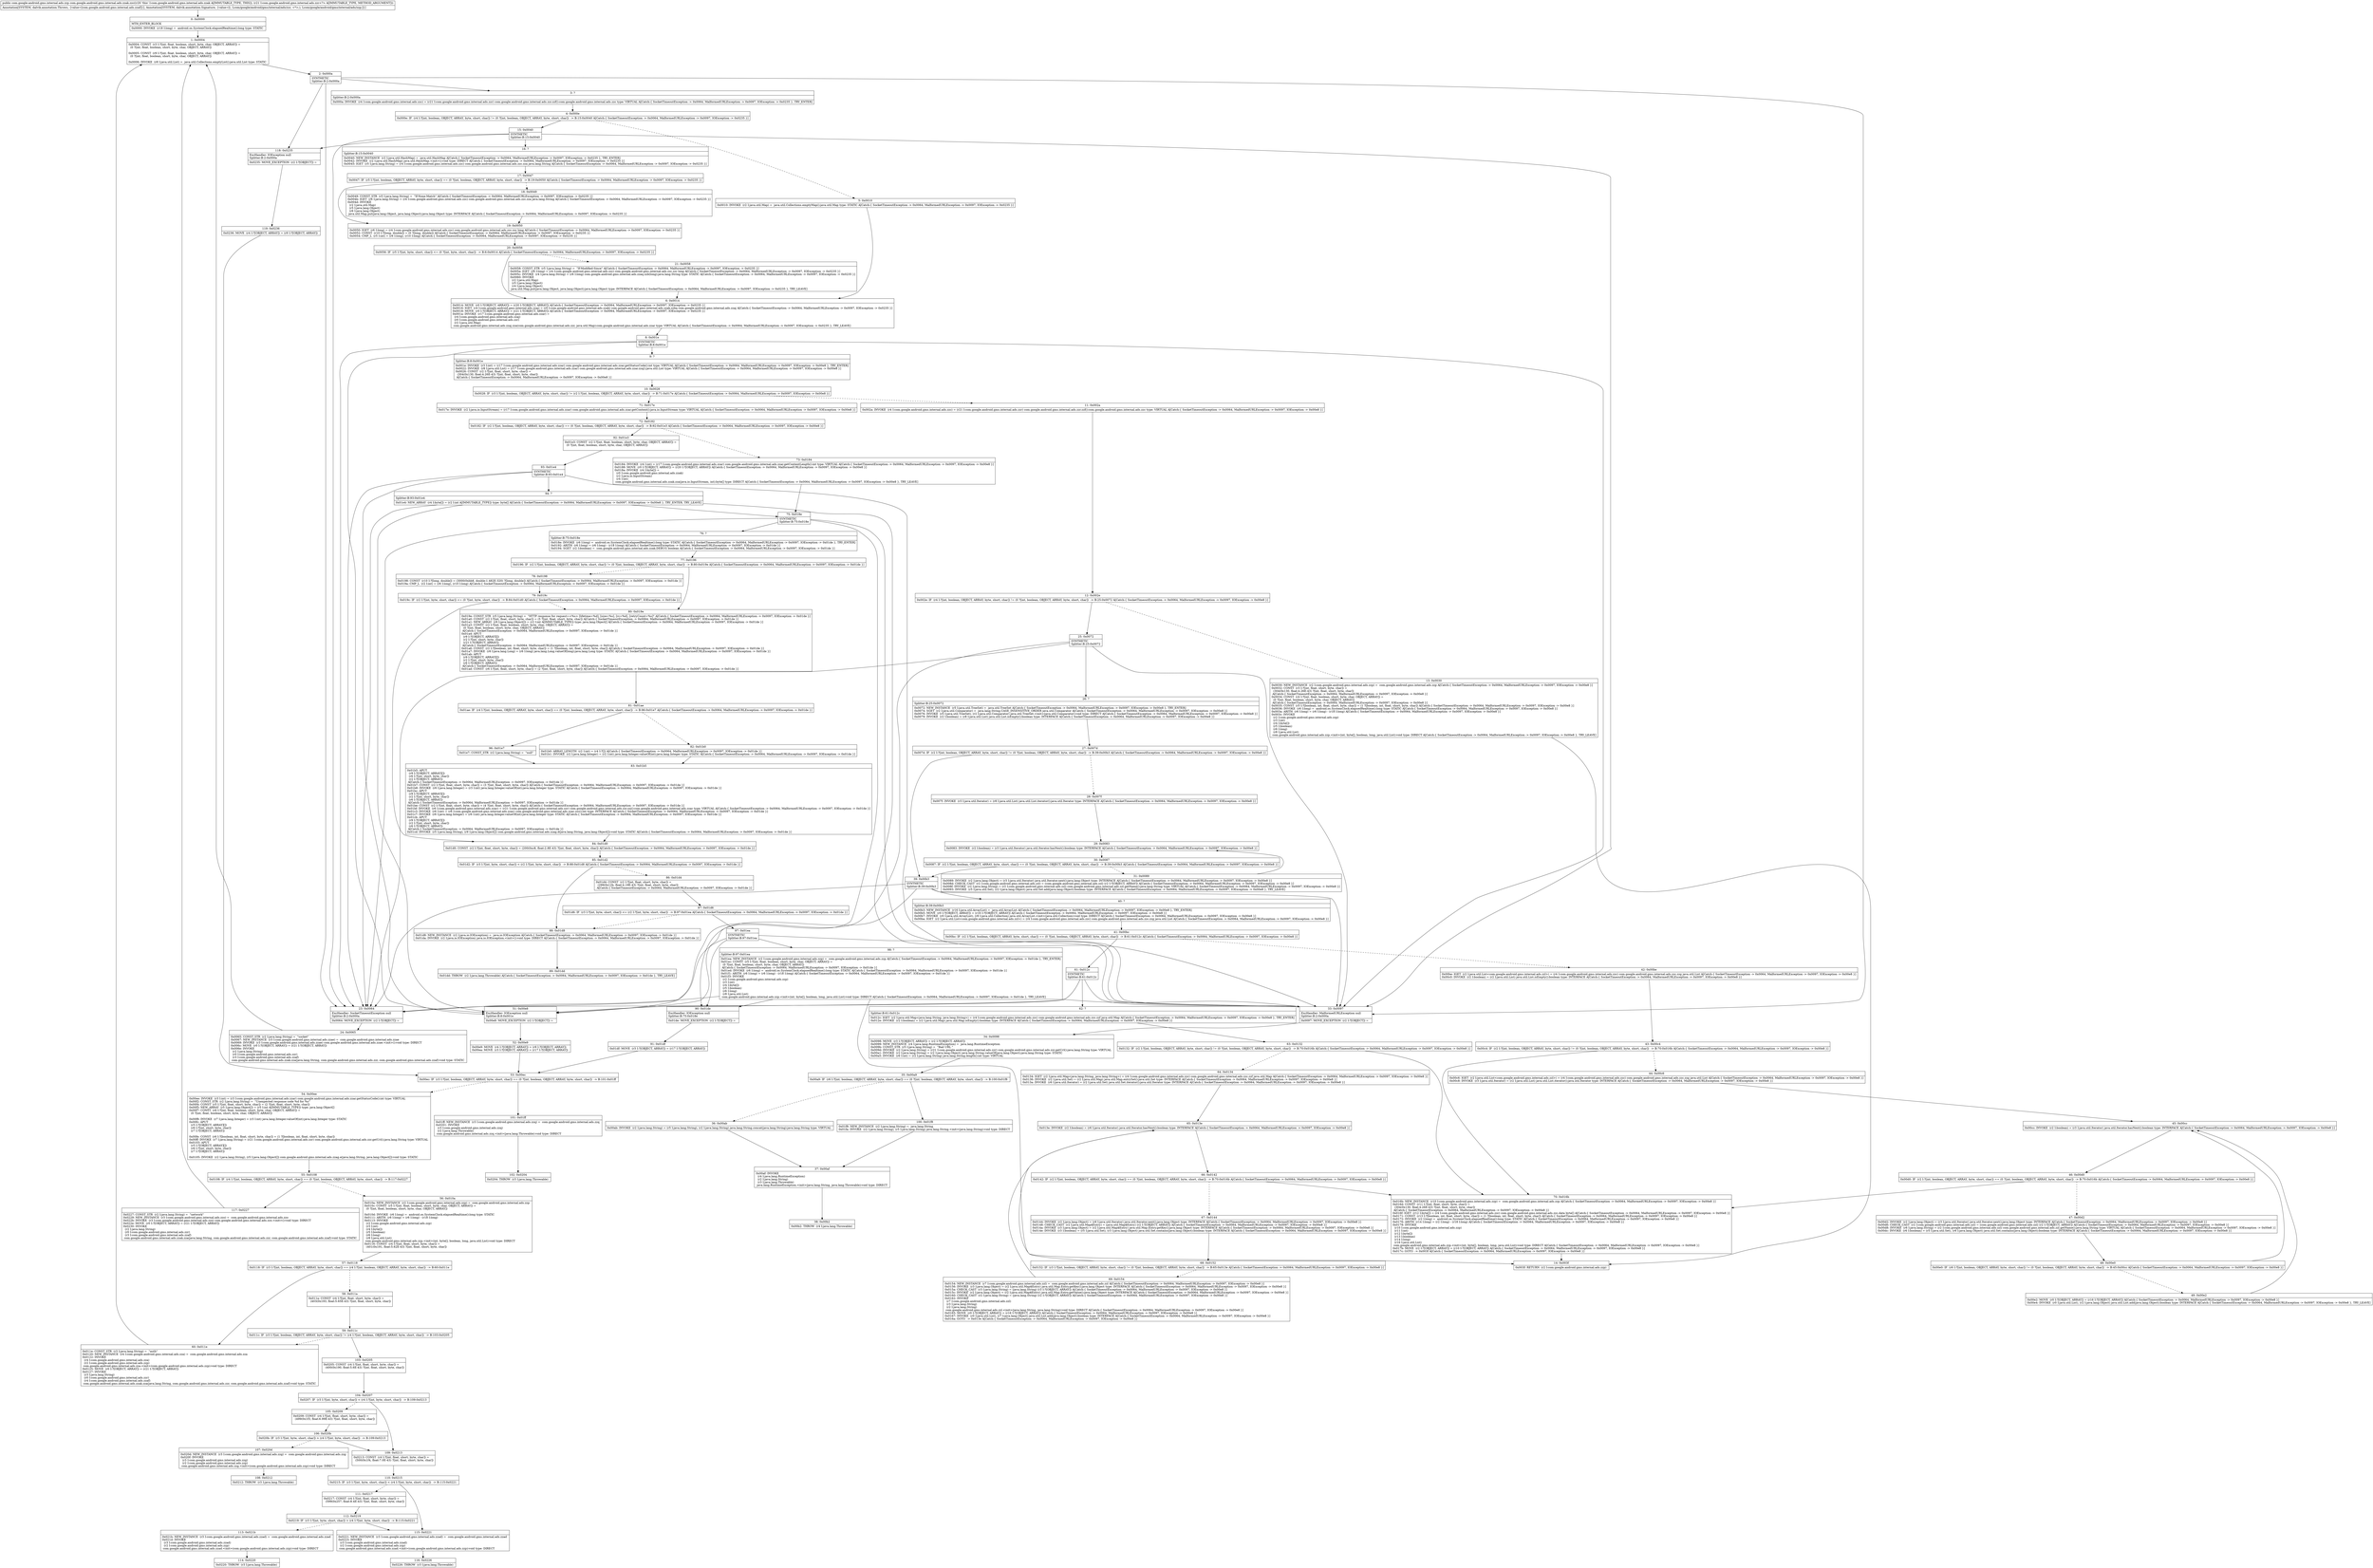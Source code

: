 digraph "CFG forcom.google.android.gms.internal.ads.zzak.zzc(Lcom\/google\/android\/gms\/internal\/ads\/zzr;)Lcom\/google\/android\/gms\/internal\/ads\/zzp;" {
Node_0 [shape=record,label="{0\:\ 0x0000|MTH_ENTER_BLOCK\l|0x0000: INVOKE  (r18 I:long) =  android.os.SystemClock.elapsedRealtime():long type: STATIC \l}"];
Node_1 [shape=record,label="{1\:\ 0x0004|0x0004: CONST  (r3 I:?[int, float, boolean, short, byte, char, OBJECT, ARRAY]) = \l  (0 ?[int, float, boolean, short, byte, char, OBJECT, ARRAY])\l \l0x0005: CONST  (r9 I:?[int, float, boolean, short, byte, char, OBJECT, ARRAY]) = \l  (0 ?[int, float, boolean, short, byte, char, OBJECT, ARRAY])\l \l0x0006: INVOKE  (r8 I:java.util.List) =  java.util.Collections.emptyList():java.util.List type: STATIC \l}"];
Node_2 [shape=record,label="{2\:\ 0x000a|SYNTHETIC\lSplitter:B:2:0x000a\l}"];
Node_3 [shape=record,label="{3\:\ ?|Splitter:B:2:0x000a\l|0x000a: INVOKE  (r4 I:com.google.android.gms.internal.ads.zzc) = (r21 I:com.google.android.gms.internal.ads.zzr) com.google.android.gms.internal.ads.zzr.zzf():com.google.android.gms.internal.ads.zzc type: VIRTUAL A[Catch:\{ SocketTimeoutException \-\> 0x0064, MalformedURLException \-\> 0x0097, IOException \-\> 0x0235 \}, TRY_ENTER]\l}"];
Node_4 [shape=record,label="{4\:\ 0x000e|0x000e: IF  (r4 I:?[int, boolean, OBJECT, ARRAY, byte, short, char]) != (0 ?[int, boolean, OBJECT, ARRAY, byte, short, char])  \-\> B:15:0x0040 A[Catch:\{ SocketTimeoutException \-\> 0x0064, MalformedURLException \-\> 0x0097, IOException \-\> 0x0235 \}]\l}"];
Node_5 [shape=record,label="{5\:\ 0x0010|0x0010: INVOKE  (r2 I:java.util.Map) =  java.util.Collections.emptyMap():java.util.Map type: STATIC A[Catch:\{ SocketTimeoutException \-\> 0x0064, MalformedURLException \-\> 0x0097, IOException \-\> 0x0235 \}]\l}"];
Node_6 [shape=record,label="{6\:\ 0x0014|0x0014: MOVE  (r0 I:?[OBJECT, ARRAY]) = (r20 I:?[OBJECT, ARRAY]) A[Catch:\{ SocketTimeoutException \-\> 0x0064, MalformedURLException \-\> 0x0097, IOException \-\> 0x0235 \}]\l0x0016: IGET  (r4 I:com.google.android.gms.internal.ads.zzaj) = (r0 I:com.google.android.gms.internal.ads.zzak) com.google.android.gms.internal.ads.zzak.zzbq com.google.android.gms.internal.ads.zzaj A[Catch:\{ SocketTimeoutException \-\> 0x0064, MalformedURLException \-\> 0x0097, IOException \-\> 0x0235 \}]\l0x0018: MOVE  (r0 I:?[OBJECT, ARRAY]) = (r21 I:?[OBJECT, ARRAY]) A[Catch:\{ SocketTimeoutException \-\> 0x0064, MalformedURLException \-\> 0x0097, IOException \-\> 0x0235 \}]\l0x001a: INVOKE  (r17 I:com.google.android.gms.internal.ads.zzar) = \l  (r4 I:com.google.android.gms.internal.ads.zzaj)\l  (r0 I:com.google.android.gms.internal.ads.zzr)\l  (r2 I:java.util.Map)\l com.google.android.gms.internal.ads.zzaj.zza(com.google.android.gms.internal.ads.zzr, java.util.Map):com.google.android.gms.internal.ads.zzar type: VIRTUAL A[Catch:\{ SocketTimeoutException \-\> 0x0064, MalformedURLException \-\> 0x0097, IOException \-\> 0x0235 \}, TRY_LEAVE]\l}"];
Node_8 [shape=record,label="{8\:\ 0x001e|SYNTHETIC\lSplitter:B:8:0x001e\l}"];
Node_9 [shape=record,label="{9\:\ ?|Splitter:B:8:0x001e\l|0x001e: INVOKE  (r3 I:int) = (r17 I:com.google.android.gms.internal.ads.zzar) com.google.android.gms.internal.ads.zzar.getStatusCode():int type: VIRTUAL A[Catch:\{ SocketTimeoutException \-\> 0x0064, MalformedURLException \-\> 0x0097, IOException \-\> 0x00e8 \}, TRY_ENTER]\l0x0022: INVOKE  (r8 I:java.util.List) = (r17 I:com.google.android.gms.internal.ads.zzar) com.google.android.gms.internal.ads.zzar.zzq():java.util.List type: VIRTUAL A[Catch:\{ SocketTimeoutException \-\> 0x0064, MalformedURLException \-\> 0x0097, IOException \-\> 0x00e8 \}]\l0x0026: CONST  (r2 I:?[int, float, short, byte, char]) = \l  (304(0x130, float:4.26E\-43) ?[int, float, short, byte, char])\l A[Catch:\{ SocketTimeoutException \-\> 0x0064, MalformedURLException \-\> 0x0097, IOException \-\> 0x00e8 \}]\l}"];
Node_10 [shape=record,label="{10\:\ 0x0028|0x0028: IF  (r3 I:?[int, boolean, OBJECT, ARRAY, byte, short, char]) != (r2 I:?[int, boolean, OBJECT, ARRAY, byte, short, char])  \-\> B:71:0x017e A[Catch:\{ SocketTimeoutException \-\> 0x0064, MalformedURLException \-\> 0x0097, IOException \-\> 0x00e8 \}]\l}"];
Node_11 [shape=record,label="{11\:\ 0x002a|0x002a: INVOKE  (r4 I:com.google.android.gms.internal.ads.zzc) = (r21 I:com.google.android.gms.internal.ads.zzr) com.google.android.gms.internal.ads.zzr.zzf():com.google.android.gms.internal.ads.zzc type: VIRTUAL A[Catch:\{ SocketTimeoutException \-\> 0x0064, MalformedURLException \-\> 0x0097, IOException \-\> 0x00e8 \}]\l}"];
Node_12 [shape=record,label="{12\:\ 0x002e|0x002e: IF  (r4 I:?[int, boolean, OBJECT, ARRAY, byte, short, char]) != (0 ?[int, boolean, OBJECT, ARRAY, byte, short, char])  \-\> B:25:0x0072 A[Catch:\{ SocketTimeoutException \-\> 0x0064, MalformedURLException \-\> 0x0097, IOException \-\> 0x00e8 \}]\l}"];
Node_13 [shape=record,label="{13\:\ 0x0030|0x0030: NEW_INSTANCE  (r2 I:com.google.android.gms.internal.ads.zzp) =  com.google.android.gms.internal.ads.zzp A[Catch:\{ SocketTimeoutException \-\> 0x0064, MalformedURLException \-\> 0x0097, IOException \-\> 0x00e8 \}]\l0x0032: CONST  (r3 I:?[int, float, short, byte, char]) = \l  (304(0x130, float:4.26E\-43) ?[int, float, short, byte, char])\l A[Catch:\{ SocketTimeoutException \-\> 0x0064, MalformedURLException \-\> 0x0097, IOException \-\> 0x00e8 \}]\l0x0034: CONST  (r4 I:?[int, float, boolean, short, byte, char, OBJECT, ARRAY]) = \l  (0 ?[int, float, boolean, short, byte, char, OBJECT, ARRAY])\l A[Catch:\{ SocketTimeoutException \-\> 0x0064, MalformedURLException \-\> 0x0097, IOException \-\> 0x00e8 \}]\l0x0035: CONST  (r5 I:?[boolean, int, float, short, byte, char]) = (1 ?[boolean, int, float, short, byte, char]) A[Catch:\{ SocketTimeoutException \-\> 0x0064, MalformedURLException \-\> 0x0097, IOException \-\> 0x00e8 \}]\l0x0036: INVOKE  (r6 I:long) =  android.os.SystemClock.elapsedRealtime():long type: STATIC A[Catch:\{ SocketTimeoutException \-\> 0x0064, MalformedURLException \-\> 0x0097, IOException \-\> 0x00e8 \}]\l0x003a: ARITH  (r6 I:long) = (r6 I:long) \- (r18 I:long) A[Catch:\{ SocketTimeoutException \-\> 0x0064, MalformedURLException \-\> 0x0097, IOException \-\> 0x00e8 \}]\l0x003c: INVOKE  \l  (r2 I:com.google.android.gms.internal.ads.zzp)\l  (r3 I:int)\l  (r4 I:byte[])\l  (r5 I:boolean)\l  (r6 I:long)\l  (r8 I:java.util.List)\l com.google.android.gms.internal.ads.zzp.\<init\>(int, byte[], boolean, long, java.util.List):void type: DIRECT A[Catch:\{ SocketTimeoutException \-\> 0x0064, MalformedURLException \-\> 0x0097, IOException \-\> 0x00e8 \}, TRY_LEAVE]\l}"];
Node_14 [shape=record,label="{14\:\ 0x003f|0x003f: RETURN  (r2 I:com.google.android.gms.internal.ads.zzp) \l}"];
Node_15 [shape=record,label="{15\:\ 0x0040|SYNTHETIC\lSplitter:B:15:0x0040\l}"];
Node_16 [shape=record,label="{16\:\ ?|Splitter:B:15:0x0040\l|0x0040: NEW_INSTANCE  (r2 I:java.util.HashMap) =  java.util.HashMap A[Catch:\{ SocketTimeoutException \-\> 0x0064, MalformedURLException \-\> 0x0097, IOException \-\> 0x0235 \}, TRY_ENTER]\l0x0042: INVOKE  (r2 I:java.util.HashMap) java.util.HashMap.\<init\>():void type: DIRECT A[Catch:\{ SocketTimeoutException \-\> 0x0064, MalformedURLException \-\> 0x0097, IOException \-\> 0x0235 \}]\l0x0045: IGET  (r5 I:java.lang.String) = (r4 I:com.google.android.gms.internal.ads.zzc) com.google.android.gms.internal.ads.zzc.zza java.lang.String A[Catch:\{ SocketTimeoutException \-\> 0x0064, MalformedURLException \-\> 0x0097, IOException \-\> 0x0235 \}]\l}"];
Node_17 [shape=record,label="{17\:\ 0x0047|0x0047: IF  (r5 I:?[int, boolean, OBJECT, ARRAY, byte, short, char]) == (0 ?[int, boolean, OBJECT, ARRAY, byte, short, char])  \-\> B:19:0x0050 A[Catch:\{ SocketTimeoutException \-\> 0x0064, MalformedURLException \-\> 0x0097, IOException \-\> 0x0235 \}]\l}"];
Node_18 [shape=record,label="{18\:\ 0x0049|0x0049: CONST_STR  (r5 I:java.lang.String) =  \"If\-None\-Match\" A[Catch:\{ SocketTimeoutException \-\> 0x0064, MalformedURLException \-\> 0x0097, IOException \-\> 0x0235 \}]\l0x004b: IGET  (r6 I:java.lang.String) = (r4 I:com.google.android.gms.internal.ads.zzc) com.google.android.gms.internal.ads.zzc.zza java.lang.String A[Catch:\{ SocketTimeoutException \-\> 0x0064, MalformedURLException \-\> 0x0097, IOException \-\> 0x0235 \}]\l0x004d: INVOKE  \l  (r2 I:java.util.Map)\l  (r5 I:java.lang.Object)\l  (r6 I:java.lang.Object)\l java.util.Map.put(java.lang.Object, java.lang.Object):java.lang.Object type: INTERFACE A[Catch:\{ SocketTimeoutException \-\> 0x0064, MalformedURLException \-\> 0x0097, IOException \-\> 0x0235 \}]\l}"];
Node_19 [shape=record,label="{19\:\ 0x0050|0x0050: IGET  (r6 I:long) = (r4 I:com.google.android.gms.internal.ads.zzc) com.google.android.gms.internal.ads.zzc.zzc long A[Catch:\{ SocketTimeoutException \-\> 0x0064, MalformedURLException \-\> 0x0097, IOException \-\> 0x0235 \}]\l0x0052: CONST  (r10 I:?[long, double]) = (0 ?[long, double]) A[Catch:\{ SocketTimeoutException \-\> 0x0064, MalformedURLException \-\> 0x0097, IOException \-\> 0x0235 \}]\l0x0054: CMP_L  (r5 I:int) = (r6 I:long), (r10 I:long) A[Catch:\{ SocketTimeoutException \-\> 0x0064, MalformedURLException \-\> 0x0097, IOException \-\> 0x0235 \}]\l}"];
Node_20 [shape=record,label="{20\:\ 0x0056|0x0056: IF  (r5 I:?[int, byte, short, char]) \<= (0 ?[int, byte, short, char])  \-\> B:6:0x0014 A[Catch:\{ SocketTimeoutException \-\> 0x0064, MalformedURLException \-\> 0x0097, IOException \-\> 0x0235 \}]\l}"];
Node_21 [shape=record,label="{21\:\ 0x0058|0x0058: CONST_STR  (r5 I:java.lang.String) =  \"If\-Modified\-Since\" A[Catch:\{ SocketTimeoutException \-\> 0x0064, MalformedURLException \-\> 0x0097, IOException \-\> 0x0235 \}]\l0x005a: IGET  (r6 I:long) = (r4 I:com.google.android.gms.internal.ads.zzc) com.google.android.gms.internal.ads.zzc.zzc long A[Catch:\{ SocketTimeoutException \-\> 0x0064, MalformedURLException \-\> 0x0097, IOException \-\> 0x0235 \}]\l0x005c: INVOKE  (r4 I:java.lang.String) = (r6 I:long) com.google.android.gms.internal.ads.zzaq.zzb(long):java.lang.String type: STATIC A[Catch:\{ SocketTimeoutException \-\> 0x0064, MalformedURLException \-\> 0x0097, IOException \-\> 0x0235 \}]\l0x0060: INVOKE  \l  (r2 I:java.util.Map)\l  (r5 I:java.lang.Object)\l  (r4 I:java.lang.Object)\l java.util.Map.put(java.lang.Object, java.lang.Object):java.lang.Object type: INTERFACE A[Catch:\{ SocketTimeoutException \-\> 0x0064, MalformedURLException \-\> 0x0097, IOException \-\> 0x0235 \}, TRY_LEAVE]\l}"];
Node_23 [shape=record,label="{23\:\ 0x0064|ExcHandler: SocketTimeoutException null\lSplitter:B:2:0x000a\l|0x0064: MOVE_EXCEPTION  (r2 I:?[OBJECT]) =  \l}"];
Node_24 [shape=record,label="{24\:\ 0x0065|0x0065: CONST_STR  (r2 I:java.lang.String) =  \"socket\" \l0x0067: NEW_INSTANCE  (r3 I:com.google.android.gms.internal.ads.zzae) =  com.google.android.gms.internal.ads.zzae \l0x0069: INVOKE  (r3 I:com.google.android.gms.internal.ads.zzae) com.google.android.gms.internal.ads.zzae.\<init\>():void type: DIRECT \l0x006c: MOVE  (r0 I:?[OBJECT, ARRAY]) = (r21 I:?[OBJECT, ARRAY]) \l0x006e: INVOKE  \l  (r2 I:java.lang.String)\l  (r0 I:com.google.android.gms.internal.ads.zzr)\l  (r3 I:com.google.android.gms.internal.ads.zzaf)\l com.google.android.gms.internal.ads.zzak.zza(java.lang.String, com.google.android.gms.internal.ads.zzr, com.google.android.gms.internal.ads.zzaf):void type: STATIC \l}"];
Node_25 [shape=record,label="{25\:\ 0x0072|SYNTHETIC\lSplitter:B:25:0x0072\l}"];
Node_26 [shape=record,label="{26\:\ ?|Splitter:B:25:0x0072\l|0x0072: NEW_INSTANCE  (r5 I:java.util.TreeSet) =  java.util.TreeSet A[Catch:\{ SocketTimeoutException \-\> 0x0064, MalformedURLException \-\> 0x0097, IOException \-\> 0x00e8 \}, TRY_ENTER]\l0x0074: SGET  (r2 I:java.util.Comparator) =  java.lang.String.CASE_INSENSITIVE_ORDER java.util.Comparator A[Catch:\{ SocketTimeoutException \-\> 0x0064, MalformedURLException \-\> 0x0097, IOException \-\> 0x00e8 \}]\l0x0076: INVOKE  (r5 I:java.util.TreeSet), (r2 I:java.util.Comparator) java.util.TreeSet.\<init\>(java.util.Comparator):void type: DIRECT A[Catch:\{ SocketTimeoutException \-\> 0x0064, MalformedURLException \-\> 0x0097, IOException \-\> 0x00e8 \}]\l0x0079: INVOKE  (r2 I:boolean) = (r8 I:java.util.List) java.util.List.isEmpty():boolean type: INTERFACE A[Catch:\{ SocketTimeoutException \-\> 0x0064, MalformedURLException \-\> 0x0097, IOException \-\> 0x00e8 \}]\l}"];
Node_27 [shape=record,label="{27\:\ 0x007d|0x007d: IF  (r2 I:?[int, boolean, OBJECT, ARRAY, byte, short, char]) != (0 ?[int, boolean, OBJECT, ARRAY, byte, short, char])  \-\> B:39:0x00b3 A[Catch:\{ SocketTimeoutException \-\> 0x0064, MalformedURLException \-\> 0x0097, IOException \-\> 0x00e8 \}]\l}"];
Node_28 [shape=record,label="{28\:\ 0x007f|0x007f: INVOKE  (r3 I:java.util.Iterator) = (r8 I:java.util.List) java.util.List.iterator():java.util.Iterator type: INTERFACE A[Catch:\{ SocketTimeoutException \-\> 0x0064, MalformedURLException \-\> 0x0097, IOException \-\> 0x00e8 \}]\l}"];
Node_29 [shape=record,label="{29\:\ 0x0083|0x0083: INVOKE  (r2 I:boolean) = (r3 I:java.util.Iterator) java.util.Iterator.hasNext():boolean type: INTERFACE A[Catch:\{ SocketTimeoutException \-\> 0x0064, MalformedURLException \-\> 0x0097, IOException \-\> 0x00e8 \}]\l}"];
Node_30 [shape=record,label="{30\:\ 0x0087|0x0087: IF  (r2 I:?[int, boolean, OBJECT, ARRAY, byte, short, char]) == (0 ?[int, boolean, OBJECT, ARRAY, byte, short, char])  \-\> B:39:0x00b3 A[Catch:\{ SocketTimeoutException \-\> 0x0064, MalformedURLException \-\> 0x0097, IOException \-\> 0x00e8 \}]\l}"];
Node_31 [shape=record,label="{31\:\ 0x0089|0x0089: INVOKE  (r2 I:java.lang.Object) = (r3 I:java.util.Iterator) java.util.Iterator.next():java.lang.Object type: INTERFACE A[Catch:\{ SocketTimeoutException \-\> 0x0064, MalformedURLException \-\> 0x0097, IOException \-\> 0x00e8 \}]\l0x008d: CHECK_CAST  (r2 I:com.google.android.gms.internal.ads.zzl) = (com.google.android.gms.internal.ads.zzl) (r2 I:?[OBJECT, ARRAY]) A[Catch:\{ SocketTimeoutException \-\> 0x0064, MalformedURLException \-\> 0x0097, IOException \-\> 0x00e8 \}]\l0x008f: INVOKE  (r2 I:java.lang.String) = (r2 I:com.google.android.gms.internal.ads.zzl) com.google.android.gms.internal.ads.zzl.getName():java.lang.String type: VIRTUAL A[Catch:\{ SocketTimeoutException \-\> 0x0064, MalformedURLException \-\> 0x0097, IOException \-\> 0x00e8 \}]\l0x0093: INVOKE  (r5 I:java.util.Set), (r2 I:java.lang.Object) java.util.Set.add(java.lang.Object):boolean type: INTERFACE A[Catch:\{ SocketTimeoutException \-\> 0x0064, MalformedURLException \-\> 0x0097, IOException \-\> 0x00e8 \}, TRY_LEAVE]\l}"];
Node_33 [shape=record,label="{33\:\ 0x0097|ExcHandler: MalformedURLException null\lSplitter:B:2:0x000a\l|0x0097: MOVE_EXCEPTION  (r2 I:?[OBJECT]) =  \l}"];
Node_34 [shape=record,label="{34\:\ 0x0098|0x0098: MOVE  (r3 I:?[OBJECT, ARRAY]) = (r2 I:?[OBJECT, ARRAY]) \l0x0099: NEW_INSTANCE  (r4 I:java.lang.RuntimeException) =  java.lang.RuntimeException \l0x009b: CONST_STR  (r5 I:java.lang.String) =  \"Bad URL \" \l0x009d: INVOKE  (r2 I:java.lang.String) = (r21 I:com.google.android.gms.internal.ads.zzr) com.google.android.gms.internal.ads.zzr.getUrl():java.lang.String type: VIRTUAL \l0x00a1: INVOKE  (r2 I:java.lang.String) = (r2 I:java.lang.Object) java.lang.String.valueOf(java.lang.Object):java.lang.String type: STATIC \l0x00a5: INVOKE  (r6 I:int) = (r2 I:java.lang.String) java.lang.String.length():int type: VIRTUAL \l}"];
Node_35 [shape=record,label="{35\:\ 0x00a9|0x00a9: IF  (r6 I:?[int, boolean, OBJECT, ARRAY, byte, short, char]) == (0 ?[int, boolean, OBJECT, ARRAY, byte, short, char])  \-\> B:100:0x01f8 \l}"];
Node_36 [shape=record,label="{36\:\ 0x00ab|0x00ab: INVOKE  (r2 I:java.lang.String) = (r5 I:java.lang.String), (r2 I:java.lang.String) java.lang.String.concat(java.lang.String):java.lang.String type: VIRTUAL \l}"];
Node_37 [shape=record,label="{37\:\ 0x00af|0x00af: INVOKE  \l  (r4 I:java.lang.RuntimeException)\l  (r2 I:java.lang.String)\l  (r3 I:java.lang.Throwable)\l java.lang.RuntimeException.\<init\>(java.lang.String, java.lang.Throwable):void type: DIRECT \l}"];
Node_38 [shape=record,label="{38\:\ 0x00b2|0x00b2: THROW  (r4 I:java.lang.Throwable) \l}"];
Node_39 [shape=record,label="{39\:\ 0x00b3|SYNTHETIC\lSplitter:B:39:0x00b3\l}"];
Node_40 [shape=record,label="{40\:\ ?|Splitter:B:39:0x00b3\l|0x00b3: NEW_INSTANCE  (r16 I:java.util.ArrayList) =  java.util.ArrayList A[Catch:\{ SocketTimeoutException \-\> 0x0064, MalformedURLException \-\> 0x0097, IOException \-\> 0x00e8 \}, TRY_ENTER]\l0x00b5: MOVE  (r0 I:?[OBJECT, ARRAY]) = (r16 I:?[OBJECT, ARRAY]) A[Catch:\{ SocketTimeoutException \-\> 0x0064, MalformedURLException \-\> 0x0097, IOException \-\> 0x00e8 \}]\l0x00b7: INVOKE  (r0 I:java.util.ArrayList), (r8 I:java.util.Collection) java.util.ArrayList.\<init\>(java.util.Collection):void type: DIRECT A[Catch:\{ SocketTimeoutException \-\> 0x0064, MalformedURLException \-\> 0x0097, IOException \-\> 0x00e8 \}]\l0x00ba: IGET  (r2 I:java.util.List\<com.google.android.gms.internal.ads.zzl\>) = (r4 I:com.google.android.gms.internal.ads.zzc) com.google.android.gms.internal.ads.zzc.zzg java.util.List A[Catch:\{ SocketTimeoutException \-\> 0x0064, MalformedURLException \-\> 0x0097, IOException \-\> 0x00e8 \}]\l}"];
Node_41 [shape=record,label="{41\:\ 0x00bc|0x00bc: IF  (r2 I:?[int, boolean, OBJECT, ARRAY, byte, short, char]) == (0 ?[int, boolean, OBJECT, ARRAY, byte, short, char])  \-\> B:61:0x012c A[Catch:\{ SocketTimeoutException \-\> 0x0064, MalformedURLException \-\> 0x0097, IOException \-\> 0x00e8 \}]\l}"];
Node_42 [shape=record,label="{42\:\ 0x00be|0x00be: IGET  (r2 I:java.util.List\<com.google.android.gms.internal.ads.zzl\>) = (r4 I:com.google.android.gms.internal.ads.zzc) com.google.android.gms.internal.ads.zzc.zzg java.util.List A[Catch:\{ SocketTimeoutException \-\> 0x0064, MalformedURLException \-\> 0x0097, IOException \-\> 0x00e8 \}]\l0x00c0: INVOKE  (r2 I:boolean) = (r2 I:java.util.List) java.util.List.isEmpty():boolean type: INTERFACE A[Catch:\{ SocketTimeoutException \-\> 0x0064, MalformedURLException \-\> 0x0097, IOException \-\> 0x00e8 \}]\l}"];
Node_43 [shape=record,label="{43\:\ 0x00c4|0x00c4: IF  (r2 I:?[int, boolean, OBJECT, ARRAY, byte, short, char]) != (0 ?[int, boolean, OBJECT, ARRAY, byte, short, char])  \-\> B:70:0x016b A[Catch:\{ SocketTimeoutException \-\> 0x0064, MalformedURLException \-\> 0x0097, IOException \-\> 0x00e8 \}]\l}"];
Node_44 [shape=record,label="{44\:\ 0x00c6|0x00c6: IGET  (r2 I:java.util.List\<com.google.android.gms.internal.ads.zzl\>) = (r4 I:com.google.android.gms.internal.ads.zzc) com.google.android.gms.internal.ads.zzc.zzg java.util.List A[Catch:\{ SocketTimeoutException \-\> 0x0064, MalformedURLException \-\> 0x0097, IOException \-\> 0x00e8 \}]\l0x00c8: INVOKE  (r3 I:java.util.Iterator) = (r2 I:java.util.List) java.util.List.iterator():java.util.Iterator type: INTERFACE A[Catch:\{ SocketTimeoutException \-\> 0x0064, MalformedURLException \-\> 0x0097, IOException \-\> 0x00e8 \}]\l}"];
Node_45 [shape=record,label="{45\:\ 0x00cc|0x00cc: INVOKE  (r2 I:boolean) = (r3 I:java.util.Iterator) java.util.Iterator.hasNext():boolean type: INTERFACE A[Catch:\{ SocketTimeoutException \-\> 0x0064, MalformedURLException \-\> 0x0097, IOException \-\> 0x00e8 \}]\l}"];
Node_46 [shape=record,label="{46\:\ 0x00d0|0x00d0: IF  (r2 I:?[int, boolean, OBJECT, ARRAY, byte, short, char]) == (0 ?[int, boolean, OBJECT, ARRAY, byte, short, char])  \-\> B:70:0x016b A[Catch:\{ SocketTimeoutException \-\> 0x0064, MalformedURLException \-\> 0x0097, IOException \-\> 0x00e8 \}]\l}"];
Node_47 [shape=record,label="{47\:\ 0x00d2|0x00d2: INVOKE  (r2 I:java.lang.Object) = (r3 I:java.util.Iterator) java.util.Iterator.next():java.lang.Object type: INTERFACE A[Catch:\{ SocketTimeoutException \-\> 0x0064, MalformedURLException \-\> 0x0097, IOException \-\> 0x00e8 \}]\l0x00d6: CHECK_CAST  (r2 I:com.google.android.gms.internal.ads.zzl) = (com.google.android.gms.internal.ads.zzl) (r2 I:?[OBJECT, ARRAY]) A[Catch:\{ SocketTimeoutException \-\> 0x0064, MalformedURLException \-\> 0x0097, IOException \-\> 0x00e8 \}]\l0x00d8: INVOKE  (r6 I:java.lang.String) = (r2 I:com.google.android.gms.internal.ads.zzl) com.google.android.gms.internal.ads.zzl.getName():java.lang.String type: VIRTUAL A[Catch:\{ SocketTimeoutException \-\> 0x0064, MalformedURLException \-\> 0x0097, IOException \-\> 0x00e8 \}]\l0x00dc: INVOKE  (r6 I:boolean) = (r5 I:java.util.Set), (r6 I:java.lang.Object) java.util.Set.contains(java.lang.Object):boolean type: INTERFACE A[Catch:\{ SocketTimeoutException \-\> 0x0064, MalformedURLException \-\> 0x0097, IOException \-\> 0x00e8 \}]\l}"];
Node_48 [shape=record,label="{48\:\ 0x00e0|0x00e0: IF  (r6 I:?[int, boolean, OBJECT, ARRAY, byte, short, char]) != (0 ?[int, boolean, OBJECT, ARRAY, byte, short, char])  \-\> B:45:0x00cc A[Catch:\{ SocketTimeoutException \-\> 0x0064, MalformedURLException \-\> 0x0097, IOException \-\> 0x00e8 \}]\l}"];
Node_49 [shape=record,label="{49\:\ 0x00e2|0x00e2: MOVE  (r0 I:?[OBJECT, ARRAY]) = (r16 I:?[OBJECT, ARRAY]) A[Catch:\{ SocketTimeoutException \-\> 0x0064, MalformedURLException \-\> 0x0097, IOException \-\> 0x00e8 \}]\l0x00e4: INVOKE  (r0 I:java.util.List), (r2 I:java.lang.Object) java.util.List.add(java.lang.Object):boolean type: INTERFACE A[Catch:\{ SocketTimeoutException \-\> 0x0064, MalformedURLException \-\> 0x0097, IOException \-\> 0x00e8 \}, TRY_LEAVE]\l}"];
Node_51 [shape=record,label="{51\:\ 0x00e8|ExcHandler: IOException null\lSplitter:B:8:0x001e\l|0x00e8: MOVE_EXCEPTION  (r2 I:?[OBJECT]) =  \l}"];
Node_52 [shape=record,label="{52\:\ 0x00e9|0x00e9: MOVE  (r4 I:?[OBJECT, ARRAY]) = (r9 I:?[OBJECT, ARRAY]) \l0x00ea: MOVE  (r3 I:?[OBJECT, ARRAY]) = (r17 I:?[OBJECT, ARRAY]) \l}"];
Node_53 [shape=record,label="{53\:\ 0x00ec|0x00ec: IF  (r3 I:?[int, boolean, OBJECT, ARRAY, byte, short, char]) == (0 ?[int, boolean, OBJECT, ARRAY, byte, short, char])  \-\> B:101:0x01ff \l}"];
Node_54 [shape=record,label="{54\:\ 0x00ee|0x00ee: INVOKE  (r3 I:int) = (r3 I:com.google.android.gms.internal.ads.zzar) com.google.android.gms.internal.ads.zzar.getStatusCode():int type: VIRTUAL \l0x00f2: CONST_STR  (r2 I:java.lang.String) =  \"Unexpected response code %d for %s\" \l0x00f4: CONST  (r5 I:?[int, float, short, byte, char]) = (2 ?[int, float, short, byte, char]) \l0x00f5: NEW_ARRAY  (r5 I:java.lang.Object[]) = (r5 I:int A[IMMUTABLE_TYPE]) type: java.lang.Object[] \l0x00f7: CONST  (r6 I:?[int, float, boolean, short, byte, char, OBJECT, ARRAY]) = \l  (0 ?[int, float, boolean, short, byte, char, OBJECT, ARRAY])\l \l0x00f8: INVOKE  (r7 I:java.lang.Integer) = (r3 I:int) java.lang.Integer.valueOf(int):java.lang.Integer type: STATIC \l0x00fc: APUT  \l  (r5 I:?[OBJECT, ARRAY][])\l  (r6 I:?[int, short, byte, char])\l  (r7 I:?[OBJECT, ARRAY])\l \l0x00fe: CONST  (r6 I:?[boolean, int, float, short, byte, char]) = (1 ?[boolean, int, float, short, byte, char]) \l0x00ff: INVOKE  (r7 I:java.lang.String) = (r21 I:com.google.android.gms.internal.ads.zzr) com.google.android.gms.internal.ads.zzr.getUrl():java.lang.String type: VIRTUAL \l0x0103: APUT  \l  (r5 I:?[OBJECT, ARRAY][])\l  (r6 I:?[int, short, byte, char])\l  (r7 I:?[OBJECT, ARRAY])\l \l0x0105: INVOKE  (r2 I:java.lang.String), (r5 I:java.lang.Object[]) com.google.android.gms.internal.ads.zzag.e(java.lang.String, java.lang.Object[]):void type: STATIC \l}"];
Node_55 [shape=record,label="{55\:\ 0x0108|0x0108: IF  (r4 I:?[int, boolean, OBJECT, ARRAY, byte, short, char]) == (0 ?[int, boolean, OBJECT, ARRAY, byte, short, char])  \-\> B:117:0x0227 \l}"];
Node_56 [shape=record,label="{56\:\ 0x010a|0x010a: NEW_INSTANCE  (r2 I:com.google.android.gms.internal.ads.zzp) =  com.google.android.gms.internal.ads.zzp \l0x010c: CONST  (r5 I:?[int, float, boolean, short, byte, char, OBJECT, ARRAY]) = \l  (0 ?[int, float, boolean, short, byte, char, OBJECT, ARRAY])\l \l0x010d: INVOKE  (r6 I:long) =  android.os.SystemClock.elapsedRealtime():long type: STATIC \l0x0111: ARITH  (r6 I:long) = (r6 I:long) \- (r18 I:long) \l0x0113: INVOKE  \l  (r2 I:com.google.android.gms.internal.ads.zzp)\l  (r3 I:int)\l  (r4 I:byte[])\l  (r5 I:boolean)\l  (r6 I:long)\l  (r8 I:java.util.List)\l com.google.android.gms.internal.ads.zzp.\<init\>(int, byte[], boolean, long, java.util.List):void type: DIRECT \l0x0116: CONST  (r4 I:?[int, float, short, byte, char]) = \l  (401(0x191, float:5.62E\-43) ?[int, float, short, byte, char])\l \l}"];
Node_57 [shape=record,label="{57\:\ 0x0118|0x0118: IF  (r3 I:?[int, boolean, OBJECT, ARRAY, byte, short, char]) == (r4 I:?[int, boolean, OBJECT, ARRAY, byte, short, char])  \-\> B:60:0x011e \l}"];
Node_58 [shape=record,label="{58\:\ 0x011a|0x011a: CONST  (r4 I:?[int, float, short, byte, char]) = \l  (403(0x193, float:5.65E\-43) ?[int, float, short, byte, char])\l \l}"];
Node_59 [shape=record,label="{59\:\ 0x011c|0x011c: IF  (r3 I:?[int, boolean, OBJECT, ARRAY, byte, short, char]) != (r4 I:?[int, boolean, OBJECT, ARRAY, byte, short, char])  \-\> B:103:0x0205 \l}"];
Node_60 [shape=record,label="{60\:\ 0x011e|0x011e: CONST_STR  (r3 I:java.lang.String) =  \"auth\" \l0x0120: NEW_INSTANCE  (r4 I:com.google.android.gms.internal.ads.zza) =  com.google.android.gms.internal.ads.zza \l0x0122: INVOKE  \l  (r4 I:com.google.android.gms.internal.ads.zza)\l  (r2 I:com.google.android.gms.internal.ads.zzp)\l com.google.android.gms.internal.ads.zza.\<init\>(com.google.android.gms.internal.ads.zzp):void type: DIRECT \l0x0125: MOVE  (r0 I:?[OBJECT, ARRAY]) = (r21 I:?[OBJECT, ARRAY]) \l0x0127: INVOKE  \l  (r3 I:java.lang.String)\l  (r0 I:com.google.android.gms.internal.ads.zzr)\l  (r4 I:com.google.android.gms.internal.ads.zzaf)\l com.google.android.gms.internal.ads.zzak.zza(java.lang.String, com.google.android.gms.internal.ads.zzr, com.google.android.gms.internal.ads.zzaf):void type: STATIC \l}"];
Node_61 [shape=record,label="{61\:\ 0x012c|SYNTHETIC\lSplitter:B:61:0x012c\l}"];
Node_62 [shape=record,label="{62\:\ ?|Splitter:B:61:0x012c\l|0x012c: IGET  (r2 I:java.util.Map\<java.lang.String, java.lang.String\>) = (r4 I:com.google.android.gms.internal.ads.zzc) com.google.android.gms.internal.ads.zzc.zzf java.util.Map A[Catch:\{ SocketTimeoutException \-\> 0x0064, MalformedURLException \-\> 0x0097, IOException \-\> 0x00e8 \}, TRY_ENTER]\l0x012e: INVOKE  (r2 I:boolean) = (r2 I:java.util.Map) java.util.Map.isEmpty():boolean type: INTERFACE A[Catch:\{ SocketTimeoutException \-\> 0x0064, MalformedURLException \-\> 0x0097, IOException \-\> 0x00e8 \}]\l}"];
Node_63 [shape=record,label="{63\:\ 0x0132|0x0132: IF  (r2 I:?[int, boolean, OBJECT, ARRAY, byte, short, char]) != (0 ?[int, boolean, OBJECT, ARRAY, byte, short, char])  \-\> B:70:0x016b A[Catch:\{ SocketTimeoutException \-\> 0x0064, MalformedURLException \-\> 0x0097, IOException \-\> 0x00e8 \}]\l}"];
Node_64 [shape=record,label="{64\:\ 0x0134|0x0134: IGET  (r2 I:java.util.Map\<java.lang.String, java.lang.String\>) = (r4 I:com.google.android.gms.internal.ads.zzc) com.google.android.gms.internal.ads.zzc.zzf java.util.Map A[Catch:\{ SocketTimeoutException \-\> 0x0064, MalformedURLException \-\> 0x0097, IOException \-\> 0x00e8 \}]\l0x0136: INVOKE  (r2 I:java.util.Set) = (r2 I:java.util.Map) java.util.Map.entrySet():java.util.Set type: INTERFACE A[Catch:\{ SocketTimeoutException \-\> 0x0064, MalformedURLException \-\> 0x0097, IOException \-\> 0x00e8 \}]\l0x013a: INVOKE  (r6 I:java.util.Iterator) = (r2 I:java.util.Set) java.util.Set.iterator():java.util.Iterator type: INTERFACE A[Catch:\{ SocketTimeoutException \-\> 0x0064, MalformedURLException \-\> 0x0097, IOException \-\> 0x00e8 \}]\l}"];
Node_65 [shape=record,label="{65\:\ 0x013e|0x013e: INVOKE  (r2 I:boolean) = (r6 I:java.util.Iterator) java.util.Iterator.hasNext():boolean type: INTERFACE A[Catch:\{ SocketTimeoutException \-\> 0x0064, MalformedURLException \-\> 0x0097, IOException \-\> 0x00e8 \}]\l}"];
Node_66 [shape=record,label="{66\:\ 0x0142|0x0142: IF  (r2 I:?[int, boolean, OBJECT, ARRAY, byte, short, char]) == (0 ?[int, boolean, OBJECT, ARRAY, byte, short, char])  \-\> B:70:0x016b A[Catch:\{ SocketTimeoutException \-\> 0x0064, MalformedURLException \-\> 0x0097, IOException \-\> 0x00e8 \}]\l}"];
Node_67 [shape=record,label="{67\:\ 0x0144|0x0144: INVOKE  (r2 I:java.lang.Object) = (r6 I:java.util.Iterator) java.util.Iterator.next():java.lang.Object type: INTERFACE A[Catch:\{ SocketTimeoutException \-\> 0x0064, MalformedURLException \-\> 0x0097, IOException \-\> 0x00e8 \}]\l0x0148: CHECK_CAST  (r2 I:java.util.Map$Entry) = (java.util.Map$Entry) (r2 I:?[OBJECT, ARRAY]) A[Catch:\{ SocketTimeoutException \-\> 0x0064, MalformedURLException \-\> 0x0097, IOException \-\> 0x00e8 \}]\l0x014a: INVOKE  (r3 I:java.lang.Object) = (r2 I:java.util.Map$Entry) java.util.Map.Entry.getKey():java.lang.Object type: INTERFACE A[Catch:\{ SocketTimeoutException \-\> 0x0064, MalformedURLException \-\> 0x0097, IOException \-\> 0x00e8 \}]\l0x014e: INVOKE  (r3 I:boolean) = (r5 I:java.util.Set), (r3 I:java.lang.Object) java.util.Set.contains(java.lang.Object):boolean type: INTERFACE A[Catch:\{ SocketTimeoutException \-\> 0x0064, MalformedURLException \-\> 0x0097, IOException \-\> 0x00e8 \}]\l}"];
Node_68 [shape=record,label="{68\:\ 0x0152|0x0152: IF  (r3 I:?[int, boolean, OBJECT, ARRAY, byte, short, char]) != (0 ?[int, boolean, OBJECT, ARRAY, byte, short, char])  \-\> B:65:0x013e A[Catch:\{ SocketTimeoutException \-\> 0x0064, MalformedURLException \-\> 0x0097, IOException \-\> 0x00e8 \}]\l}"];
Node_69 [shape=record,label="{69\:\ 0x0154|0x0154: NEW_INSTANCE  (r7 I:com.google.android.gms.internal.ads.zzl) =  com.google.android.gms.internal.ads.zzl A[Catch:\{ SocketTimeoutException \-\> 0x0064, MalformedURLException \-\> 0x0097, IOException \-\> 0x00e8 \}]\l0x0156: INVOKE  (r3 I:java.lang.Object) = (r2 I:java.util.Map$Entry) java.util.Map.Entry.getKey():java.lang.Object type: INTERFACE A[Catch:\{ SocketTimeoutException \-\> 0x0064, MalformedURLException \-\> 0x0097, IOException \-\> 0x00e8 \}]\l0x015a: CHECK_CAST  (r3 I:java.lang.String) = (java.lang.String) (r3 I:?[OBJECT, ARRAY]) A[Catch:\{ SocketTimeoutException \-\> 0x0064, MalformedURLException \-\> 0x0097, IOException \-\> 0x00e8 \}]\l0x015c: INVOKE  (r2 I:java.lang.Object) = (r2 I:java.util.Map$Entry) java.util.Map.Entry.getValue():java.lang.Object type: INTERFACE A[Catch:\{ SocketTimeoutException \-\> 0x0064, MalformedURLException \-\> 0x0097, IOException \-\> 0x00e8 \}]\l0x0160: CHECK_CAST  (r2 I:java.lang.String) = (java.lang.String) (r2 I:?[OBJECT, ARRAY]) A[Catch:\{ SocketTimeoutException \-\> 0x0064, MalformedURLException \-\> 0x0097, IOException \-\> 0x00e8 \}]\l0x0162: INVOKE  \l  (r7 I:com.google.android.gms.internal.ads.zzl)\l  (r3 I:java.lang.String)\l  (r2 I:java.lang.String)\l com.google.android.gms.internal.ads.zzl.\<init\>(java.lang.String, java.lang.String):void type: DIRECT A[Catch:\{ SocketTimeoutException \-\> 0x0064, MalformedURLException \-\> 0x0097, IOException \-\> 0x00e8 \}]\l0x0165: MOVE  (r0 I:?[OBJECT, ARRAY]) = (r16 I:?[OBJECT, ARRAY]) A[Catch:\{ SocketTimeoutException \-\> 0x0064, MalformedURLException \-\> 0x0097, IOException \-\> 0x00e8 \}]\l0x0167: INVOKE  (r0 I:java.util.List), (r7 I:java.lang.Object) java.util.List.add(java.lang.Object):boolean type: INTERFACE A[Catch:\{ SocketTimeoutException \-\> 0x0064, MalformedURLException \-\> 0x0097, IOException \-\> 0x00e8 \}]\l0x016a: GOTO  \-\> 0x013e A[Catch:\{ SocketTimeoutException \-\> 0x0064, MalformedURLException \-\> 0x0097, IOException \-\> 0x00e8 \}]\l}"];
Node_70 [shape=record,label="{70\:\ 0x016b|0x016b: NEW_INSTANCE  (r10 I:com.google.android.gms.internal.ads.zzp) =  com.google.android.gms.internal.ads.zzp A[Catch:\{ SocketTimeoutException \-\> 0x0064, MalformedURLException \-\> 0x0097, IOException \-\> 0x00e8 \}]\l0x016d: CONST  (r11 I:?[int, float, short, byte, char]) = \l  (304(0x130, float:4.26E\-43) ?[int, float, short, byte, char])\l A[Catch:\{ SocketTimeoutException \-\> 0x0064, MalformedURLException \-\> 0x0097, IOException \-\> 0x00e8 \}]\l0x016f: IGET  (r12 I:byte[]) = (r4 I:com.google.android.gms.internal.ads.zzc) com.google.android.gms.internal.ads.zzc.data byte[] A[Catch:\{ SocketTimeoutException \-\> 0x0064, MalformedURLException \-\> 0x0097, IOException \-\> 0x00e8 \}]\l0x0171: CONST  (r13 I:?[boolean, int, float, short, byte, char]) = (1 ?[boolean, int, float, short, byte, char]) A[Catch:\{ SocketTimeoutException \-\> 0x0064, MalformedURLException \-\> 0x0097, IOException \-\> 0x00e8 \}]\l0x0172: INVOKE  (r2 I:long) =  android.os.SystemClock.elapsedRealtime():long type: STATIC A[Catch:\{ SocketTimeoutException \-\> 0x0064, MalformedURLException \-\> 0x0097, IOException \-\> 0x00e8 \}]\l0x0176: ARITH  (r14 I:long) = (r2 I:long) \- (r18 I:long) A[Catch:\{ SocketTimeoutException \-\> 0x0064, MalformedURLException \-\> 0x0097, IOException \-\> 0x00e8 \}]\l0x0178: INVOKE  \l  (r10 I:com.google.android.gms.internal.ads.zzp)\l  (r11 I:int)\l  (r12 I:byte[])\l  (r13 I:boolean)\l  (r14 I:long)\l  (r16 I:java.util.List)\l com.google.android.gms.internal.ads.zzp.\<init\>(int, byte[], boolean, long, java.util.List):void type: DIRECT A[Catch:\{ SocketTimeoutException \-\> 0x0064, MalformedURLException \-\> 0x0097, IOException \-\> 0x00e8 \}]\l0x017b: MOVE  (r2 I:?[OBJECT, ARRAY]) = (r10 I:?[OBJECT, ARRAY]) A[Catch:\{ SocketTimeoutException \-\> 0x0064, MalformedURLException \-\> 0x0097, IOException \-\> 0x00e8 \}]\l0x017c: GOTO  \-\> 0x003f A[Catch:\{ SocketTimeoutException \-\> 0x0064, MalformedURLException \-\> 0x0097, IOException \-\> 0x00e8 \}]\l}"];
Node_71 [shape=record,label="{71\:\ 0x017e|0x017e: INVOKE  (r2 I:java.io.InputStream) = (r17 I:com.google.android.gms.internal.ads.zzar) com.google.android.gms.internal.ads.zzar.getContent():java.io.InputStream type: VIRTUAL A[Catch:\{ SocketTimeoutException \-\> 0x0064, MalformedURLException \-\> 0x0097, IOException \-\> 0x00e8 \}]\l}"];
Node_72 [shape=record,label="{72\:\ 0x0182|0x0182: IF  (r2 I:?[int, boolean, OBJECT, ARRAY, byte, short, char]) == (0 ?[int, boolean, OBJECT, ARRAY, byte, short, char])  \-\> B:92:0x01e3 A[Catch:\{ SocketTimeoutException \-\> 0x0064, MalformedURLException \-\> 0x0097, IOException \-\> 0x00e8 \}]\l}"];
Node_73 [shape=record,label="{73\:\ 0x0184|0x0184: INVOKE  (r4 I:int) = (r17 I:com.google.android.gms.internal.ads.zzar) com.google.android.gms.internal.ads.zzar.getContentLength():int type: VIRTUAL A[Catch:\{ SocketTimeoutException \-\> 0x0064, MalformedURLException \-\> 0x0097, IOException \-\> 0x00e8 \}]\l0x0188: MOVE  (r0 I:?[OBJECT, ARRAY]) = (r20 I:?[OBJECT, ARRAY]) A[Catch:\{ SocketTimeoutException \-\> 0x0064, MalformedURLException \-\> 0x0097, IOException \-\> 0x00e8 \}]\l0x018a: INVOKE  (r4 I:byte[]) = \l  (r0 I:com.google.android.gms.internal.ads.zzak)\l  (r2 I:java.io.InputStream)\l  (r4 I:int)\l com.google.android.gms.internal.ads.zzak.zza(java.io.InputStream, int):byte[] type: DIRECT A[Catch:\{ SocketTimeoutException \-\> 0x0064, MalformedURLException \-\> 0x0097, IOException \-\> 0x00e8 \}, TRY_LEAVE]\l}"];
Node_75 [shape=record,label="{75\:\ 0x018e|SYNTHETIC\lSplitter:B:75:0x018e\l}"];
Node_76 [shape=record,label="{76\:\ ?|Splitter:B:75:0x018e\l|0x018e: INVOKE  (r6 I:long) =  android.os.SystemClock.elapsedRealtime():long type: STATIC A[Catch:\{ SocketTimeoutException \-\> 0x0064, MalformedURLException \-\> 0x0097, IOException \-\> 0x01de \}, TRY_ENTER]\l0x0192: ARITH  (r6 I:long) = (r6 I:long) \- (r18 I:long) A[Catch:\{ SocketTimeoutException \-\> 0x0064, MalformedURLException \-\> 0x0097, IOException \-\> 0x01de \}]\l0x0194: SGET  (r2 I:boolean) =  com.google.android.gms.internal.ads.zzak.DEBUG boolean A[Catch:\{ SocketTimeoutException \-\> 0x0064, MalformedURLException \-\> 0x0097, IOException \-\> 0x01de \}]\l}"];
Node_77 [shape=record,label="{77\:\ 0x0196|0x0196: IF  (r2 I:?[int, boolean, OBJECT, ARRAY, byte, short, char]) != (0 ?[int, boolean, OBJECT, ARRAY, byte, short, char])  \-\> B:80:0x019e A[Catch:\{ SocketTimeoutException \-\> 0x0064, MalformedURLException \-\> 0x0097, IOException \-\> 0x01de \}]\l}"];
Node_78 [shape=record,label="{78\:\ 0x0198|0x0198: CONST  (r10 I:?[long, double]) = (3000(0xbb8, double:1.482E\-320) ?[long, double]) A[Catch:\{ SocketTimeoutException \-\> 0x0064, MalformedURLException \-\> 0x0097, IOException \-\> 0x01de \}]\l0x019a: CMP_L  (r2 I:int) = (r6 I:long), (r10 I:long) A[Catch:\{ SocketTimeoutException \-\> 0x0064, MalformedURLException \-\> 0x0097, IOException \-\> 0x01de \}]\l}"];
Node_79 [shape=record,label="{79\:\ 0x019c|0x019c: IF  (r2 I:?[int, byte, short, char]) \<= (0 ?[int, byte, short, char])  \-\> B:84:0x01d0 A[Catch:\{ SocketTimeoutException \-\> 0x0064, MalformedURLException \-\> 0x0097, IOException \-\> 0x01de \}]\l}"];
Node_80 [shape=record,label="{80\:\ 0x019e|0x019e: CONST_STR  (r5 I:java.lang.String) =  \"HTTP response for request=\<%s\> [lifetime=%d], [size=%s], [rc=%d], [retryCount=%s]\" A[Catch:\{ SocketTimeoutException \-\> 0x0064, MalformedURLException \-\> 0x0097, IOException \-\> 0x01de \}]\l0x01a0: CONST  (r2 I:?[int, float, short, byte, char]) = (5 ?[int, float, short, byte, char]) A[Catch:\{ SocketTimeoutException \-\> 0x0064, MalformedURLException \-\> 0x0097, IOException \-\> 0x01de \}]\l0x01a1: NEW_ARRAY  (r9 I:java.lang.Object[]) = (r2 I:int A[IMMUTABLE_TYPE]) type: java.lang.Object[] A[Catch:\{ SocketTimeoutException \-\> 0x0064, MalformedURLException \-\> 0x0097, IOException \-\> 0x01de \}]\l0x01a3: CONST  (r2 I:?[int, float, boolean, short, byte, char, OBJECT, ARRAY]) = \l  (0 ?[int, float, boolean, short, byte, char, OBJECT, ARRAY])\l A[Catch:\{ SocketTimeoutException \-\> 0x0064, MalformedURLException \-\> 0x0097, IOException \-\> 0x01de \}]\l0x01a4: APUT  \l  (r9 I:?[OBJECT, ARRAY][])\l  (r2 I:?[int, short, byte, char])\l  (r21 I:?[OBJECT, ARRAY])\l A[Catch:\{ SocketTimeoutException \-\> 0x0064, MalformedURLException \-\> 0x0097, IOException \-\> 0x01de \}]\l0x01a6: CONST  (r2 I:?[boolean, int, float, short, byte, char]) = (1 ?[boolean, int, float, short, byte, char]) A[Catch:\{ SocketTimeoutException \-\> 0x0064, MalformedURLException \-\> 0x0097, IOException \-\> 0x01de \}]\l0x01a7: INVOKE  (r6 I:java.lang.Long) = (r6 I:long) java.lang.Long.valueOf(long):java.lang.Long type: STATIC A[Catch:\{ SocketTimeoutException \-\> 0x0064, MalformedURLException \-\> 0x0097, IOException \-\> 0x01de \}]\l0x01ab: APUT  \l  (r9 I:?[OBJECT, ARRAY][])\l  (r2 I:?[int, short, byte, char])\l  (r6 I:?[OBJECT, ARRAY])\l A[Catch:\{ SocketTimeoutException \-\> 0x0064, MalformedURLException \-\> 0x0097, IOException \-\> 0x01de \}]\l0x01ad: CONST  (r6 I:?[int, float, short, byte, char]) = (2 ?[int, float, short, byte, char]) A[Catch:\{ SocketTimeoutException \-\> 0x0064, MalformedURLException \-\> 0x0097, IOException \-\> 0x01de \}]\l}"];
Node_81 [shape=record,label="{81\:\ 0x01ae|0x01ae: IF  (r4 I:?[int, boolean, OBJECT, ARRAY, byte, short, char]) == (0 ?[int, boolean, OBJECT, ARRAY, byte, short, char])  \-\> B:96:0x01e7 A[Catch:\{ SocketTimeoutException \-\> 0x0064, MalformedURLException \-\> 0x0097, IOException \-\> 0x01de \}]\l}"];
Node_82 [shape=record,label="{82\:\ 0x01b0|0x01b0: ARRAY_LENGTH  (r2 I:int) = (r4 I:?[]) A[Catch:\{ SocketTimeoutException \-\> 0x0064, MalformedURLException \-\> 0x0097, IOException \-\> 0x01de \}]\l0x01b1: INVOKE  (r2 I:java.lang.Integer) = (r2 I:int) java.lang.Integer.valueOf(int):java.lang.Integer type: STATIC A[Catch:\{ SocketTimeoutException \-\> 0x0064, MalformedURLException \-\> 0x0097, IOException \-\> 0x01de \}]\l}"];
Node_83 [shape=record,label="{83\:\ 0x01b5|0x01b5: APUT  \l  (r9 I:?[OBJECT, ARRAY][])\l  (r6 I:?[int, short, byte, char])\l  (r2 I:?[OBJECT, ARRAY])\l A[Catch:\{ SocketTimeoutException \-\> 0x0064, MalformedURLException \-\> 0x0097, IOException \-\> 0x01de \}]\l0x01b7: CONST  (r2 I:?[int, float, short, byte, char]) = (3 ?[int, float, short, byte, char]) A[Catch:\{ SocketTimeoutException \-\> 0x0064, MalformedURLException \-\> 0x0097, IOException \-\> 0x01de \}]\l0x01b8: INVOKE  (r6 I:java.lang.Integer) = (r3 I:int) java.lang.Integer.valueOf(int):java.lang.Integer type: STATIC A[Catch:\{ SocketTimeoutException \-\> 0x0064, MalformedURLException \-\> 0x0097, IOException \-\> 0x01de \}]\l0x01bc: APUT  \l  (r9 I:?[OBJECT, ARRAY][])\l  (r2 I:?[int, short, byte, char])\l  (r6 I:?[OBJECT, ARRAY])\l A[Catch:\{ SocketTimeoutException \-\> 0x0064, MalformedURLException \-\> 0x0097, IOException \-\> 0x01de \}]\l0x01be: CONST  (r2 I:?[int, float, short, byte, char]) = (4 ?[int, float, short, byte, char]) A[Catch:\{ SocketTimeoutException \-\> 0x0064, MalformedURLException \-\> 0x0097, IOException \-\> 0x01de \}]\l0x01bf: INVOKE  (r6 I:com.google.android.gms.internal.ads.zzac) = (r21 I:com.google.android.gms.internal.ads.zzr) com.google.android.gms.internal.ads.zzr.zzj():com.google.android.gms.internal.ads.zzac type: VIRTUAL A[Catch:\{ SocketTimeoutException \-\> 0x0064, MalformedURLException \-\> 0x0097, IOException \-\> 0x01de \}]\l0x01c3: INVOKE  (r6 I:int) = (r6 I:com.google.android.gms.internal.ads.zzac) com.google.android.gms.internal.ads.zzac.zzc():int type: INTERFACE A[Catch:\{ SocketTimeoutException \-\> 0x0064, MalformedURLException \-\> 0x0097, IOException \-\> 0x01de \}]\l0x01c7: INVOKE  (r6 I:java.lang.Integer) = (r6 I:int) java.lang.Integer.valueOf(int):java.lang.Integer type: STATIC A[Catch:\{ SocketTimeoutException \-\> 0x0064, MalformedURLException \-\> 0x0097, IOException \-\> 0x01de \}]\l0x01cb: APUT  \l  (r9 I:?[OBJECT, ARRAY][])\l  (r2 I:?[int, short, byte, char])\l  (r6 I:?[OBJECT, ARRAY])\l A[Catch:\{ SocketTimeoutException \-\> 0x0064, MalformedURLException \-\> 0x0097, IOException \-\> 0x01de \}]\l0x01cd: INVOKE  (r5 I:java.lang.String), (r9 I:java.lang.Object[]) com.google.android.gms.internal.ads.zzag.d(java.lang.String, java.lang.Object[]):void type: STATIC A[Catch:\{ SocketTimeoutException \-\> 0x0064, MalformedURLException \-\> 0x0097, IOException \-\> 0x01de \}]\l}"];
Node_84 [shape=record,label="{84\:\ 0x01d0|0x01d0: CONST  (r2 I:?[int, float, short, byte, char]) = (200(0xc8, float:2.8E\-43) ?[int, float, short, byte, char]) A[Catch:\{ SocketTimeoutException \-\> 0x0064, MalformedURLException \-\> 0x0097, IOException \-\> 0x01de \}]\l}"];
Node_85 [shape=record,label="{85\:\ 0x01d2|0x01d2: IF  (r3 I:?[int, byte, short, char]) \< (r2 I:?[int, byte, short, char])  \-\> B:88:0x01d8 A[Catch:\{ SocketTimeoutException \-\> 0x0064, MalformedURLException \-\> 0x0097, IOException \-\> 0x01de \}]\l}"];
Node_86 [shape=record,label="{86\:\ 0x01d4|0x01d4: CONST  (r2 I:?[int, float, short, byte, char]) = \l  (299(0x12b, float:4.19E\-43) ?[int, float, short, byte, char])\l A[Catch:\{ SocketTimeoutException \-\> 0x0064, MalformedURLException \-\> 0x0097, IOException \-\> 0x01de \}]\l}"];
Node_87 [shape=record,label="{87\:\ 0x01d6|0x01d6: IF  (r3 I:?[int, byte, short, char]) \<= (r2 I:?[int, byte, short, char])  \-\> B:97:0x01ea A[Catch:\{ SocketTimeoutException \-\> 0x0064, MalformedURLException \-\> 0x0097, IOException \-\> 0x01de \}]\l}"];
Node_88 [shape=record,label="{88\:\ 0x01d8|0x01d8: NEW_INSTANCE  (r2 I:java.io.IOException) =  java.io.IOException A[Catch:\{ SocketTimeoutException \-\> 0x0064, MalformedURLException \-\> 0x0097, IOException \-\> 0x01de \}]\l0x01da: INVOKE  (r2 I:java.io.IOException) java.io.IOException.\<init\>():void type: DIRECT A[Catch:\{ SocketTimeoutException \-\> 0x0064, MalformedURLException \-\> 0x0097, IOException \-\> 0x01de \}]\l}"];
Node_89 [shape=record,label="{89\:\ 0x01dd|0x01dd: THROW  (r2 I:java.lang.Throwable) A[Catch:\{ SocketTimeoutException \-\> 0x0064, MalformedURLException \-\> 0x0097, IOException \-\> 0x01de \}, TRY_LEAVE]\l}"];
Node_90 [shape=record,label="{90\:\ 0x01de|ExcHandler: IOException null\lSplitter:B:75:0x018e\l|0x01de: MOVE_EXCEPTION  (r2 I:?[OBJECT]) =  \l}"];
Node_91 [shape=record,label="{91\:\ 0x01df|0x01df: MOVE  (r3 I:?[OBJECT, ARRAY]) = (r17 I:?[OBJECT, ARRAY]) \l}"];
Node_92 [shape=record,label="{92\:\ 0x01e3|0x01e3: CONST  (r2 I:?[int, float, boolean, short, byte, char, OBJECT, ARRAY]) = \l  (0 ?[int, float, boolean, short, byte, char, OBJECT, ARRAY])\l \l}"];
Node_93 [shape=record,label="{93\:\ 0x01e4|SYNTHETIC\lSplitter:B:93:0x01e4\l}"];
Node_94 [shape=record,label="{94\:\ ?|Splitter:B:93:0x01e4\l|0x01e4: NEW_ARRAY  (r4 I:byte[]) = (r2 I:int A[IMMUTABLE_TYPE]) type: byte[] A[Catch:\{ SocketTimeoutException \-\> 0x0064, MalformedURLException \-\> 0x0097, IOException \-\> 0x00e8 \}, TRY_ENTER, TRY_LEAVE]\l}"];
Node_96 [shape=record,label="{96\:\ 0x01e7|0x01e7: CONST_STR  (r2 I:java.lang.String) =  \"null\" \l}"];
Node_97 [shape=record,label="{97\:\ 0x01ea|SYNTHETIC\lSplitter:B:97:0x01ea\l}"];
Node_98 [shape=record,label="{98\:\ ?|Splitter:B:97:0x01ea\l|0x01ea: NEW_INSTANCE  (r2 I:com.google.android.gms.internal.ads.zzp) =  com.google.android.gms.internal.ads.zzp A[Catch:\{ SocketTimeoutException \-\> 0x0064, MalformedURLException \-\> 0x0097, IOException \-\> 0x01de \}, TRY_ENTER]\l0x01ec: CONST  (r5 I:?[int, float, boolean, short, byte, char, OBJECT, ARRAY]) = \l  (0 ?[int, float, boolean, short, byte, char, OBJECT, ARRAY])\l A[Catch:\{ SocketTimeoutException \-\> 0x0064, MalformedURLException \-\> 0x0097, IOException \-\> 0x01de \}]\l0x01ed: INVOKE  (r6 I:long) =  android.os.SystemClock.elapsedRealtime():long type: STATIC A[Catch:\{ SocketTimeoutException \-\> 0x0064, MalformedURLException \-\> 0x0097, IOException \-\> 0x01de \}]\l0x01f1: ARITH  (r6 I:long) = (r6 I:long) \- (r18 I:long) A[Catch:\{ SocketTimeoutException \-\> 0x0064, MalformedURLException \-\> 0x0097, IOException \-\> 0x01de \}]\l0x01f3: INVOKE  \l  (r2 I:com.google.android.gms.internal.ads.zzp)\l  (r3 I:int)\l  (r4 I:byte[])\l  (r5 I:boolean)\l  (r6 I:long)\l  (r8 I:java.util.List)\l com.google.android.gms.internal.ads.zzp.\<init\>(int, byte[], boolean, long, java.util.List):void type: DIRECT A[Catch:\{ SocketTimeoutException \-\> 0x0064, MalformedURLException \-\> 0x0097, IOException \-\> 0x01de \}, TRY_LEAVE]\l}"];
Node_100 [shape=record,label="{100\:\ 0x01f8|0x01f8: NEW_INSTANCE  (r2 I:java.lang.String) =  java.lang.String \l0x01fa: INVOKE  (r2 I:java.lang.String), (r5 I:java.lang.String) java.lang.String.\<init\>(java.lang.String):void type: DIRECT \l}"];
Node_101 [shape=record,label="{101\:\ 0x01ff|0x01ff: NEW_INSTANCE  (r3 I:com.google.android.gms.internal.ads.zzq) =  com.google.android.gms.internal.ads.zzq \l0x0201: INVOKE  \l  (r3 I:com.google.android.gms.internal.ads.zzq)\l  (r2 I:java.lang.Throwable)\l com.google.android.gms.internal.ads.zzq.\<init\>(java.lang.Throwable):void type: DIRECT \l}"];
Node_102 [shape=record,label="{102\:\ 0x0204|0x0204: THROW  (r3 I:java.lang.Throwable) \l}"];
Node_103 [shape=record,label="{103\:\ 0x0205|0x0205: CONST  (r4 I:?[int, float, short, byte, char]) = \l  (400(0x190, float:5.6E\-43) ?[int, float, short, byte, char])\l \l}"];
Node_104 [shape=record,label="{104\:\ 0x0207|0x0207: IF  (r3 I:?[int, byte, short, char]) \< (r4 I:?[int, byte, short, char])  \-\> B:109:0x0213 \l}"];
Node_105 [shape=record,label="{105\:\ 0x0209|0x0209: CONST  (r4 I:?[int, float, short, byte, char]) = \l  (499(0x1f3, float:6.99E\-43) ?[int, float, short, byte, char])\l \l}"];
Node_106 [shape=record,label="{106\:\ 0x020b|0x020b: IF  (r3 I:?[int, byte, short, char]) \> (r4 I:?[int, byte, short, char])  \-\> B:109:0x0213 \l}"];
Node_107 [shape=record,label="{107\:\ 0x020d|0x020d: NEW_INSTANCE  (r3 I:com.google.android.gms.internal.ads.zzg) =  com.google.android.gms.internal.ads.zzg \l0x020f: INVOKE  \l  (r3 I:com.google.android.gms.internal.ads.zzg)\l  (r2 I:com.google.android.gms.internal.ads.zzp)\l com.google.android.gms.internal.ads.zzg.\<init\>(com.google.android.gms.internal.ads.zzp):void type: DIRECT \l}"];
Node_108 [shape=record,label="{108\:\ 0x0212|0x0212: THROW  (r3 I:java.lang.Throwable) \l}"];
Node_109 [shape=record,label="{109\:\ 0x0213|0x0213: CONST  (r4 I:?[int, float, short, byte, char]) = \l  (500(0x1f4, float:7.0E\-43) ?[int, float, short, byte, char])\l \l}"];
Node_110 [shape=record,label="{110\:\ 0x0215|0x0215: IF  (r3 I:?[int, byte, short, char]) \< (r4 I:?[int, byte, short, char])  \-\> B:115:0x0221 \l}"];
Node_111 [shape=record,label="{111\:\ 0x0217|0x0217: CONST  (r4 I:?[int, float, short, byte, char]) = \l  (599(0x257, float:8.4E\-43) ?[int, float, short, byte, char])\l \l}"];
Node_112 [shape=record,label="{112\:\ 0x0219|0x0219: IF  (r3 I:?[int, byte, short, char]) \> (r4 I:?[int, byte, short, char])  \-\> B:115:0x0221 \l}"];
Node_113 [shape=record,label="{113\:\ 0x021b|0x021b: NEW_INSTANCE  (r3 I:com.google.android.gms.internal.ads.zzad) =  com.google.android.gms.internal.ads.zzad \l0x021d: INVOKE  \l  (r3 I:com.google.android.gms.internal.ads.zzad)\l  (r2 I:com.google.android.gms.internal.ads.zzp)\l com.google.android.gms.internal.ads.zzad.\<init\>(com.google.android.gms.internal.ads.zzp):void type: DIRECT \l}"];
Node_114 [shape=record,label="{114\:\ 0x0220|0x0220: THROW  (r3 I:java.lang.Throwable) \l}"];
Node_115 [shape=record,label="{115\:\ 0x0221|0x0221: NEW_INSTANCE  (r3 I:com.google.android.gms.internal.ads.zzad) =  com.google.android.gms.internal.ads.zzad \l0x0223: INVOKE  \l  (r3 I:com.google.android.gms.internal.ads.zzad)\l  (r2 I:com.google.android.gms.internal.ads.zzp)\l com.google.android.gms.internal.ads.zzad.\<init\>(com.google.android.gms.internal.ads.zzp):void type: DIRECT \l}"];
Node_116 [shape=record,label="{116\:\ 0x0226|0x0226: THROW  (r3 I:java.lang.Throwable) \l}"];
Node_117 [shape=record,label="{117\:\ 0x0227|0x0227: CONST_STR  (r2 I:java.lang.String) =  \"network\" \l0x0229: NEW_INSTANCE  (r3 I:com.google.android.gms.internal.ads.zzo) =  com.google.android.gms.internal.ads.zzo \l0x022b: INVOKE  (r3 I:com.google.android.gms.internal.ads.zzo) com.google.android.gms.internal.ads.zzo.\<init\>():void type: DIRECT \l0x022e: MOVE  (r0 I:?[OBJECT, ARRAY]) = (r21 I:?[OBJECT, ARRAY]) \l0x0230: INVOKE  \l  (r2 I:java.lang.String)\l  (r0 I:com.google.android.gms.internal.ads.zzr)\l  (r3 I:com.google.android.gms.internal.ads.zzaf)\l com.google.android.gms.internal.ads.zzak.zza(java.lang.String, com.google.android.gms.internal.ads.zzr, com.google.android.gms.internal.ads.zzaf):void type: STATIC \l}"];
Node_118 [shape=record,label="{118\:\ 0x0235|ExcHandler: IOException null\lSplitter:B:2:0x000a\l|0x0235: MOVE_EXCEPTION  (r2 I:?[OBJECT]) =  \l}"];
Node_119 [shape=record,label="{119\:\ 0x0236|0x0236: MOVE  (r4 I:?[OBJECT, ARRAY]) = (r9 I:?[OBJECT, ARRAY]) \l}"];
MethodNode[shape=record,label="{public com.google.android.gms.internal.ads.zzp com.google.android.gms.internal.ads.zzak.zzc((r20 'this' I:com.google.android.gms.internal.ads.zzak A[IMMUTABLE_TYPE, THIS]), (r21 I:com.google.android.gms.internal.ads.zzr\<?\> A[IMMUTABLE_TYPE, METHOD_ARGUMENT]))  | Annotation[SYSTEM, dalvik.annotation.Throws, \{value=[com.google.android.gms.internal.ads.zzaf]\}], Annotation[SYSTEM, dalvik.annotation.Signature, \{value=[(, Lcom\/google\/android\/gms\/internal\/ads\/zzr, \<*\>;), Lcom\/google\/android\/gms\/internal\/ads\/zzp;]\}]\l}"];
MethodNode -> Node_0;
Node_0 -> Node_1;
Node_1 -> Node_2;
Node_2 -> Node_3;
Node_2 -> Node_23;
Node_2 -> Node_33;
Node_2 -> Node_118;
Node_3 -> Node_4;
Node_4 -> Node_5[style=dashed];
Node_4 -> Node_15;
Node_5 -> Node_6;
Node_6 -> Node_8;
Node_8 -> Node_9;
Node_8 -> Node_23;
Node_8 -> Node_33;
Node_8 -> Node_51;
Node_9 -> Node_10;
Node_10 -> Node_11[style=dashed];
Node_10 -> Node_71;
Node_11 -> Node_12;
Node_12 -> Node_13[style=dashed];
Node_12 -> Node_25;
Node_13 -> Node_14;
Node_15 -> Node_16;
Node_15 -> Node_23;
Node_15 -> Node_33;
Node_15 -> Node_118;
Node_16 -> Node_17;
Node_17 -> Node_18[style=dashed];
Node_17 -> Node_19;
Node_18 -> Node_19;
Node_19 -> Node_20;
Node_20 -> Node_6;
Node_20 -> Node_21[style=dashed];
Node_21 -> Node_6;
Node_23 -> Node_24;
Node_24 -> Node_1;
Node_25 -> Node_26;
Node_25 -> Node_23;
Node_25 -> Node_33;
Node_25 -> Node_51;
Node_26 -> Node_27;
Node_27 -> Node_28[style=dashed];
Node_27 -> Node_39;
Node_28 -> Node_29;
Node_29 -> Node_30;
Node_30 -> Node_31[style=dashed];
Node_30 -> Node_39;
Node_31 -> Node_29;
Node_33 -> Node_34;
Node_34 -> Node_35;
Node_35 -> Node_36[style=dashed];
Node_35 -> Node_100;
Node_36 -> Node_37;
Node_37 -> Node_38;
Node_39 -> Node_40;
Node_39 -> Node_23;
Node_39 -> Node_33;
Node_39 -> Node_51;
Node_40 -> Node_41;
Node_41 -> Node_42[style=dashed];
Node_41 -> Node_61;
Node_42 -> Node_43;
Node_43 -> Node_44[style=dashed];
Node_43 -> Node_70;
Node_44 -> Node_45;
Node_45 -> Node_46;
Node_46 -> Node_47[style=dashed];
Node_46 -> Node_70;
Node_47 -> Node_48;
Node_48 -> Node_45;
Node_48 -> Node_49[style=dashed];
Node_49 -> Node_45;
Node_51 -> Node_52;
Node_52 -> Node_53;
Node_53 -> Node_54[style=dashed];
Node_53 -> Node_101;
Node_54 -> Node_55;
Node_55 -> Node_56[style=dashed];
Node_55 -> Node_117;
Node_56 -> Node_57;
Node_57 -> Node_58[style=dashed];
Node_57 -> Node_60;
Node_58 -> Node_59;
Node_59 -> Node_60[style=dashed];
Node_59 -> Node_103;
Node_60 -> Node_1;
Node_61 -> Node_62;
Node_61 -> Node_23;
Node_61 -> Node_33;
Node_61 -> Node_51;
Node_62 -> Node_63;
Node_63 -> Node_64[style=dashed];
Node_63 -> Node_70;
Node_64 -> Node_65;
Node_65 -> Node_66;
Node_66 -> Node_67[style=dashed];
Node_66 -> Node_70;
Node_67 -> Node_68;
Node_68 -> Node_65;
Node_68 -> Node_69[style=dashed];
Node_69 -> Node_65;
Node_70 -> Node_14;
Node_71 -> Node_72;
Node_72 -> Node_73[style=dashed];
Node_72 -> Node_92;
Node_73 -> Node_75;
Node_75 -> Node_76;
Node_75 -> Node_23;
Node_75 -> Node_33;
Node_75 -> Node_90;
Node_76 -> Node_77;
Node_77 -> Node_78[style=dashed];
Node_77 -> Node_80;
Node_78 -> Node_79;
Node_79 -> Node_80[style=dashed];
Node_79 -> Node_84;
Node_80 -> Node_81;
Node_81 -> Node_82[style=dashed];
Node_81 -> Node_96;
Node_82 -> Node_83;
Node_83 -> Node_84;
Node_84 -> Node_85;
Node_85 -> Node_86[style=dashed];
Node_85 -> Node_88;
Node_86 -> Node_87;
Node_87 -> Node_88[style=dashed];
Node_87 -> Node_97;
Node_88 -> Node_89;
Node_90 -> Node_91;
Node_91 -> Node_53;
Node_92 -> Node_93;
Node_93 -> Node_94;
Node_93 -> Node_23;
Node_93 -> Node_33;
Node_93 -> Node_51;
Node_94 -> Node_23;
Node_94 -> Node_33;
Node_94 -> Node_51;
Node_94 -> Node_75;
Node_96 -> Node_83;
Node_97 -> Node_98;
Node_97 -> Node_23;
Node_97 -> Node_33;
Node_97 -> Node_90;
Node_98 -> Node_23;
Node_98 -> Node_33;
Node_98 -> Node_90;
Node_98 -> Node_14;
Node_100 -> Node_37;
Node_101 -> Node_102;
Node_103 -> Node_104;
Node_104 -> Node_105[style=dashed];
Node_104 -> Node_109;
Node_105 -> Node_106;
Node_106 -> Node_107[style=dashed];
Node_106 -> Node_109;
Node_107 -> Node_108;
Node_109 -> Node_110;
Node_110 -> Node_111[style=dashed];
Node_110 -> Node_115;
Node_111 -> Node_112;
Node_112 -> Node_113[style=dashed];
Node_112 -> Node_115;
Node_113 -> Node_114;
Node_115 -> Node_116;
Node_117 -> Node_1;
Node_118 -> Node_119;
Node_119 -> Node_53;
}

